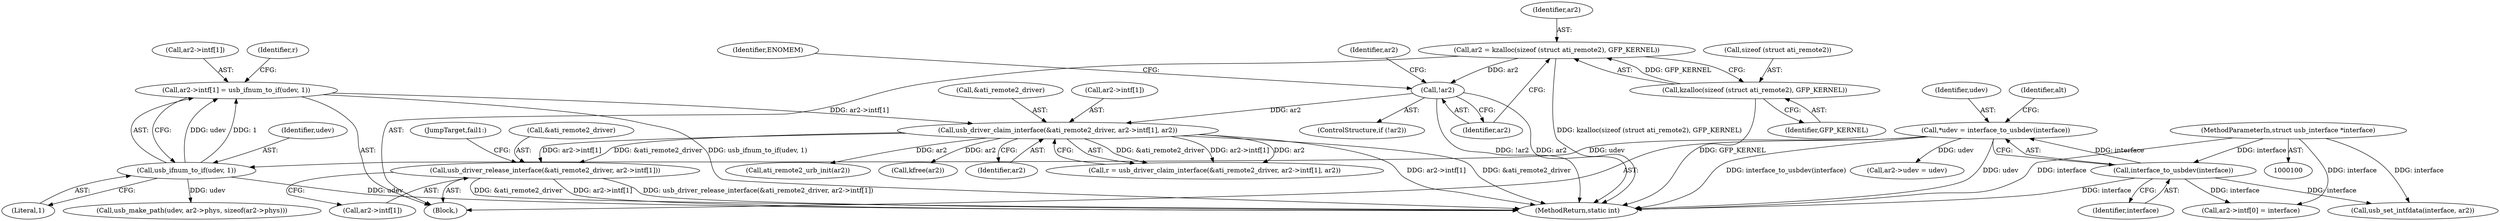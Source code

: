 digraph "0_linux_950336ba3e4a1ffd2ca60d29f6ef386dd2c7351d@array" {
"1000308" [label="(Call,usb_driver_release_interface(&ati_remote2_driver, ar2->intf[1]))"];
"1000175" [label="(Call,usb_driver_claim_interface(&ati_remote2_driver, ar2->intf[1], ar2))"];
"1000164" [label="(Call,ar2->intf[1] = usb_ifnum_to_if(udev, 1))"];
"1000170" [label="(Call,usb_ifnum_to_if(udev, 1))"];
"1000105" [label="(Call,*udev = interface_to_usbdev(interface))"];
"1000107" [label="(Call,interface_to_usbdev(interface))"];
"1000101" [label="(MethodParameterIn,struct usb_interface *interface)"];
"1000133" [label="(Call,!ar2)"];
"1000126" [label="(Call,ar2 = kzalloc(sizeof (struct ati_remote2), GFP_KERNEL))"];
"1000128" [label="(Call,kzalloc(sizeof (struct ati_remote2), GFP_KERNEL))"];
"1000165" [label="(Call,ar2->intf[1])"];
"1000106" [label="(Identifier,udev)"];
"1000140" [label="(Identifier,ar2)"];
"1000316" [label="(JumpTarget,fail1:)"];
"1000311" [label="(Call,ar2->intf[1])"];
"1000164" [label="(Call,ar2->intf[1] = usb_ifnum_to_if(udev, 1))"];
"1000176" [label="(Call,&ati_remote2_driver)"];
"1000183" [label="(Identifier,ar2)"];
"1000237" [label="(Call,usb_make_path(udev, ar2->phys, sizeof(ar2->phys)))"];
"1000174" [label="(Identifier,r)"];
"1000321" [label="(MethodReturn,static int)"];
"1000170" [label="(Call,usb_ifnum_to_if(udev, 1))"];
"1000126" [label="(Call,ar2 = kzalloc(sizeof (struct ati_remote2), GFP_KERNEL))"];
"1000101" [label="(MethodParameterIn,struct usb_interface *interface)"];
"1000111" [label="(Identifier,alt)"];
"1000173" [label="(Call,r = usb_driver_claim_interface(&ati_remote2_driver, ar2->intf[1], ar2))"];
"1000128" [label="(Call,kzalloc(sizeof (struct ati_remote2), GFP_KERNEL))"];
"1000107" [label="(Call,interface_to_usbdev(interface))"];
"1000108" [label="(Identifier,interface)"];
"1000133" [label="(Call,!ar2)"];
"1000103" [label="(Block,)"];
"1000171" [label="(Identifier,udev)"];
"1000131" [label="(Identifier,GFP_KERNEL)"];
"1000178" [label="(Call,ar2->intf[1])"];
"1000138" [label="(Call,ar2->udev = udev)"];
"1000212" [label="(Call,ati_remote2_urb_init(ar2))"];
"1000137" [label="(Identifier,ENOMEM)"];
"1000129" [label="(Call,sizeof (struct ati_remote2))"];
"1000143" [label="(Call,ar2->intf[0] = interface)"];
"1000308" [label="(Call,usb_driver_release_interface(&ati_remote2_driver, ar2->intf[1]))"];
"1000105" [label="(Call,*udev = interface_to_usbdev(interface))"];
"1000285" [label="(Call,usb_set_intfdata(interface, ar2))"];
"1000134" [label="(Identifier,ar2)"];
"1000132" [label="(ControlStructure,if (!ar2))"];
"1000309" [label="(Call,&ati_remote2_driver)"];
"1000127" [label="(Identifier,ar2)"];
"1000175" [label="(Call,usb_driver_claim_interface(&ati_remote2_driver, ar2->intf[1], ar2))"];
"1000317" [label="(Call,kfree(ar2))"];
"1000172" [label="(Literal,1)"];
"1000308" -> "1000103"  [label="AST: "];
"1000308" -> "1000311"  [label="CFG: "];
"1000309" -> "1000308"  [label="AST: "];
"1000311" -> "1000308"  [label="AST: "];
"1000316" -> "1000308"  [label="CFG: "];
"1000308" -> "1000321"  [label="DDG: &ati_remote2_driver"];
"1000308" -> "1000321"  [label="DDG: ar2->intf[1]"];
"1000308" -> "1000321"  [label="DDG: usb_driver_release_interface(&ati_remote2_driver, ar2->intf[1])"];
"1000175" -> "1000308"  [label="DDG: &ati_remote2_driver"];
"1000175" -> "1000308"  [label="DDG: ar2->intf[1]"];
"1000175" -> "1000173"  [label="AST: "];
"1000175" -> "1000183"  [label="CFG: "];
"1000176" -> "1000175"  [label="AST: "];
"1000178" -> "1000175"  [label="AST: "];
"1000183" -> "1000175"  [label="AST: "];
"1000173" -> "1000175"  [label="CFG: "];
"1000175" -> "1000321"  [label="DDG: ar2->intf[1]"];
"1000175" -> "1000321"  [label="DDG: &ati_remote2_driver"];
"1000175" -> "1000173"  [label="DDG: &ati_remote2_driver"];
"1000175" -> "1000173"  [label="DDG: ar2->intf[1]"];
"1000175" -> "1000173"  [label="DDG: ar2"];
"1000164" -> "1000175"  [label="DDG: ar2->intf[1]"];
"1000133" -> "1000175"  [label="DDG: ar2"];
"1000175" -> "1000212"  [label="DDG: ar2"];
"1000175" -> "1000317"  [label="DDG: ar2"];
"1000164" -> "1000103"  [label="AST: "];
"1000164" -> "1000170"  [label="CFG: "];
"1000165" -> "1000164"  [label="AST: "];
"1000170" -> "1000164"  [label="AST: "];
"1000174" -> "1000164"  [label="CFG: "];
"1000164" -> "1000321"  [label="DDG: usb_ifnum_to_if(udev, 1)"];
"1000170" -> "1000164"  [label="DDG: udev"];
"1000170" -> "1000164"  [label="DDG: 1"];
"1000170" -> "1000172"  [label="CFG: "];
"1000171" -> "1000170"  [label="AST: "];
"1000172" -> "1000170"  [label="AST: "];
"1000170" -> "1000321"  [label="DDG: udev"];
"1000105" -> "1000170"  [label="DDG: udev"];
"1000170" -> "1000237"  [label="DDG: udev"];
"1000105" -> "1000103"  [label="AST: "];
"1000105" -> "1000107"  [label="CFG: "];
"1000106" -> "1000105"  [label="AST: "];
"1000107" -> "1000105"  [label="AST: "];
"1000111" -> "1000105"  [label="CFG: "];
"1000105" -> "1000321"  [label="DDG: interface_to_usbdev(interface)"];
"1000105" -> "1000321"  [label="DDG: udev"];
"1000107" -> "1000105"  [label="DDG: interface"];
"1000105" -> "1000138"  [label="DDG: udev"];
"1000107" -> "1000108"  [label="CFG: "];
"1000108" -> "1000107"  [label="AST: "];
"1000107" -> "1000321"  [label="DDG: interface"];
"1000101" -> "1000107"  [label="DDG: interface"];
"1000107" -> "1000143"  [label="DDG: interface"];
"1000107" -> "1000285"  [label="DDG: interface"];
"1000101" -> "1000100"  [label="AST: "];
"1000101" -> "1000321"  [label="DDG: interface"];
"1000101" -> "1000143"  [label="DDG: interface"];
"1000101" -> "1000285"  [label="DDG: interface"];
"1000133" -> "1000132"  [label="AST: "];
"1000133" -> "1000134"  [label="CFG: "];
"1000134" -> "1000133"  [label="AST: "];
"1000137" -> "1000133"  [label="CFG: "];
"1000140" -> "1000133"  [label="CFG: "];
"1000133" -> "1000321"  [label="DDG: ar2"];
"1000133" -> "1000321"  [label="DDG: !ar2"];
"1000126" -> "1000133"  [label="DDG: ar2"];
"1000126" -> "1000103"  [label="AST: "];
"1000126" -> "1000128"  [label="CFG: "];
"1000127" -> "1000126"  [label="AST: "];
"1000128" -> "1000126"  [label="AST: "];
"1000134" -> "1000126"  [label="CFG: "];
"1000126" -> "1000321"  [label="DDG: kzalloc(sizeof (struct ati_remote2), GFP_KERNEL)"];
"1000128" -> "1000126"  [label="DDG: GFP_KERNEL"];
"1000128" -> "1000131"  [label="CFG: "];
"1000129" -> "1000128"  [label="AST: "];
"1000131" -> "1000128"  [label="AST: "];
"1000128" -> "1000321"  [label="DDG: GFP_KERNEL"];
}
